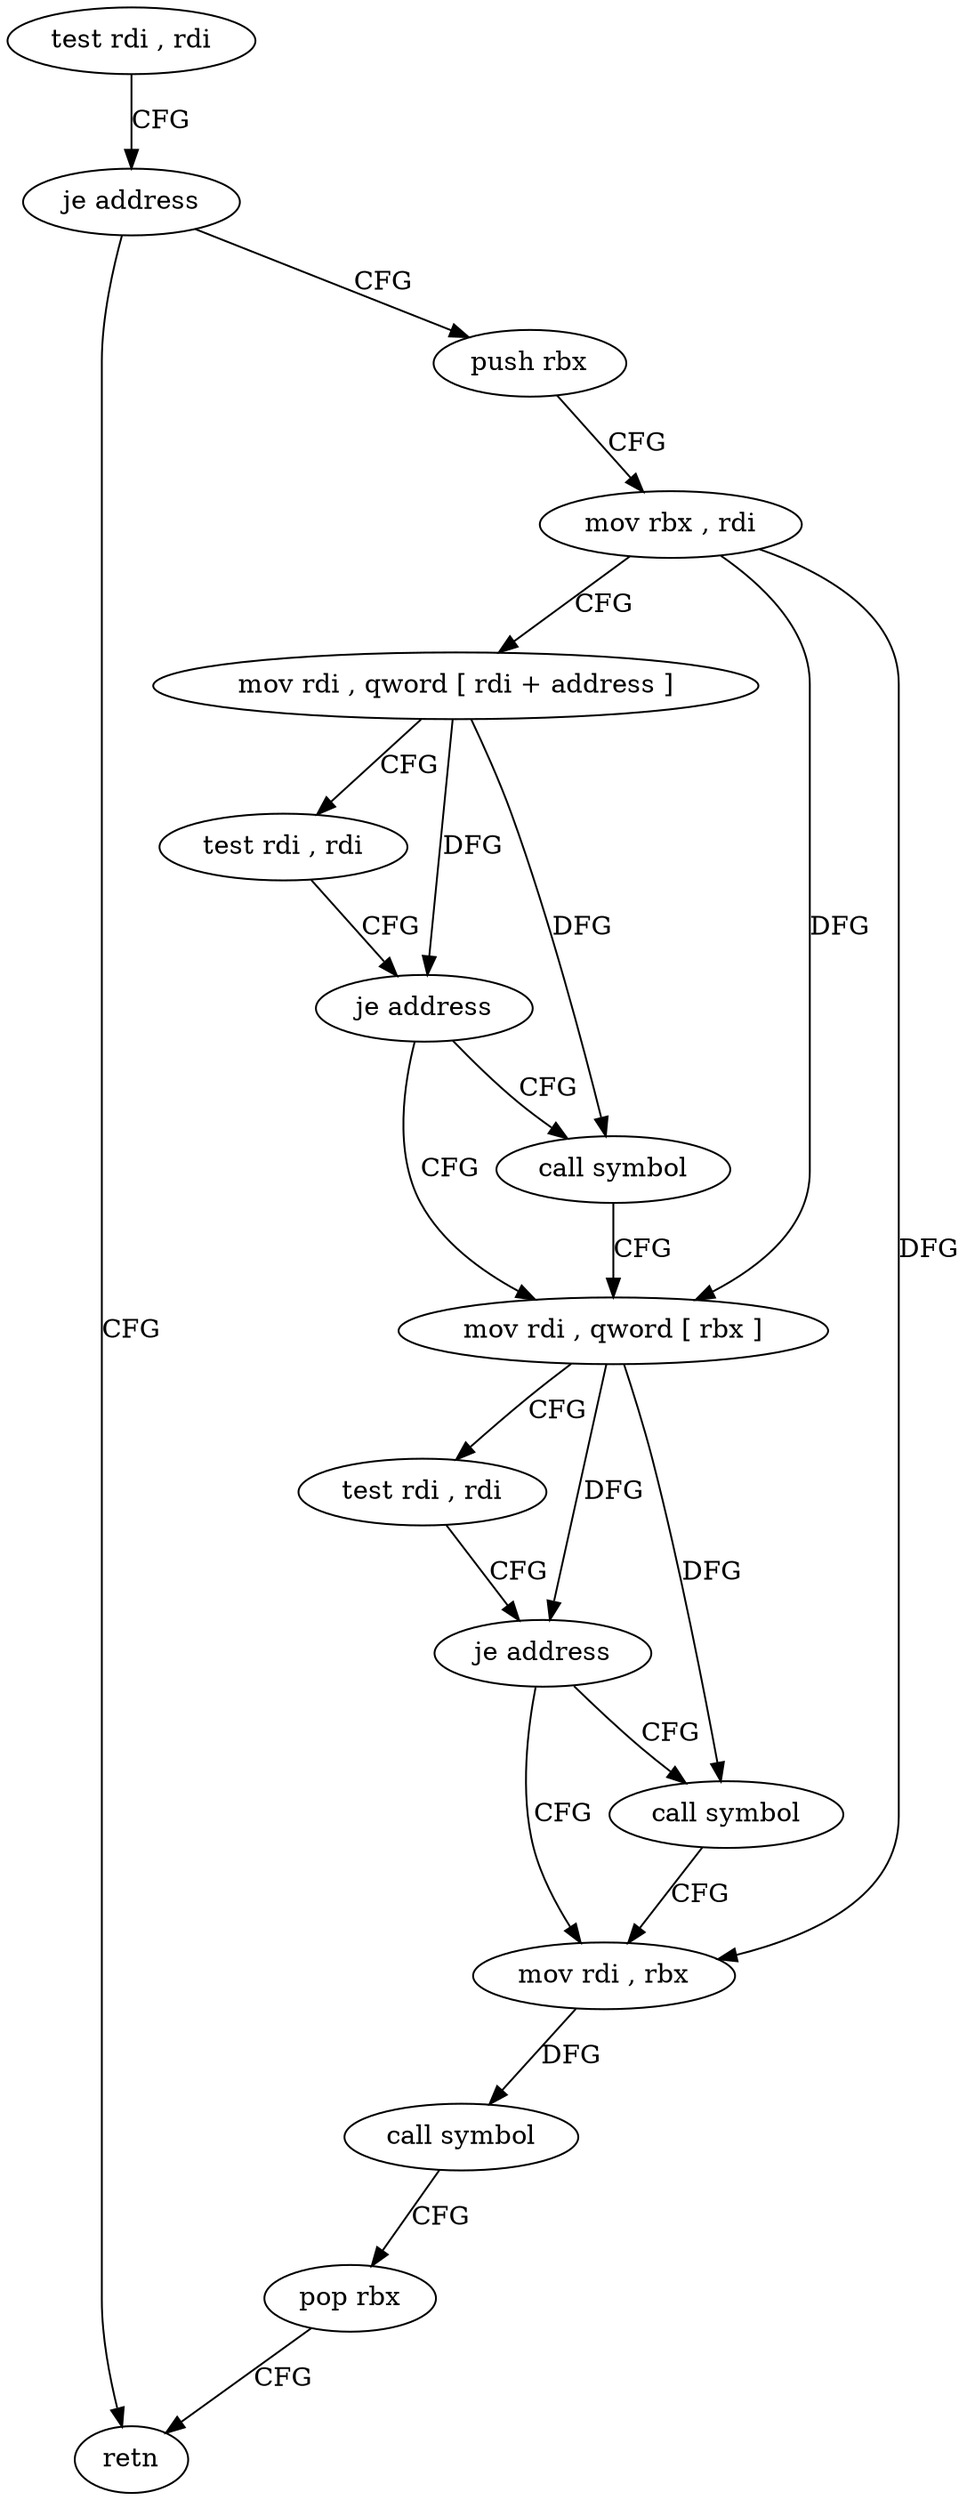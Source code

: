 digraph "func" {
"144178" [label = "test rdi , rdi" ]
"144181" [label = "je address" ]
"144223" [label = "retn" ]
"144183" [label = "push rbx" ]
"144184" [label = "mov rbx , rdi" ]
"144187" [label = "mov rdi , qword [ rdi + address ]" ]
"144191" [label = "test rdi , rdi" ]
"144194" [label = "je address" ]
"144201" [label = "mov rdi , qword [ rbx ]" ]
"144196" [label = "call symbol" ]
"144204" [label = "test rdi , rdi" ]
"144207" [label = "je address" ]
"144214" [label = "mov rdi , rbx" ]
"144209" [label = "call symbol" ]
"144217" [label = "call symbol" ]
"144222" [label = "pop rbx" ]
"144178" -> "144181" [ label = "CFG" ]
"144181" -> "144223" [ label = "CFG" ]
"144181" -> "144183" [ label = "CFG" ]
"144183" -> "144184" [ label = "CFG" ]
"144184" -> "144187" [ label = "CFG" ]
"144184" -> "144201" [ label = "DFG" ]
"144184" -> "144214" [ label = "DFG" ]
"144187" -> "144191" [ label = "CFG" ]
"144187" -> "144194" [ label = "DFG" ]
"144187" -> "144196" [ label = "DFG" ]
"144191" -> "144194" [ label = "CFG" ]
"144194" -> "144201" [ label = "CFG" ]
"144194" -> "144196" [ label = "CFG" ]
"144201" -> "144204" [ label = "CFG" ]
"144201" -> "144207" [ label = "DFG" ]
"144201" -> "144209" [ label = "DFG" ]
"144196" -> "144201" [ label = "CFG" ]
"144204" -> "144207" [ label = "CFG" ]
"144207" -> "144214" [ label = "CFG" ]
"144207" -> "144209" [ label = "CFG" ]
"144214" -> "144217" [ label = "DFG" ]
"144209" -> "144214" [ label = "CFG" ]
"144217" -> "144222" [ label = "CFG" ]
"144222" -> "144223" [ label = "CFG" ]
}
